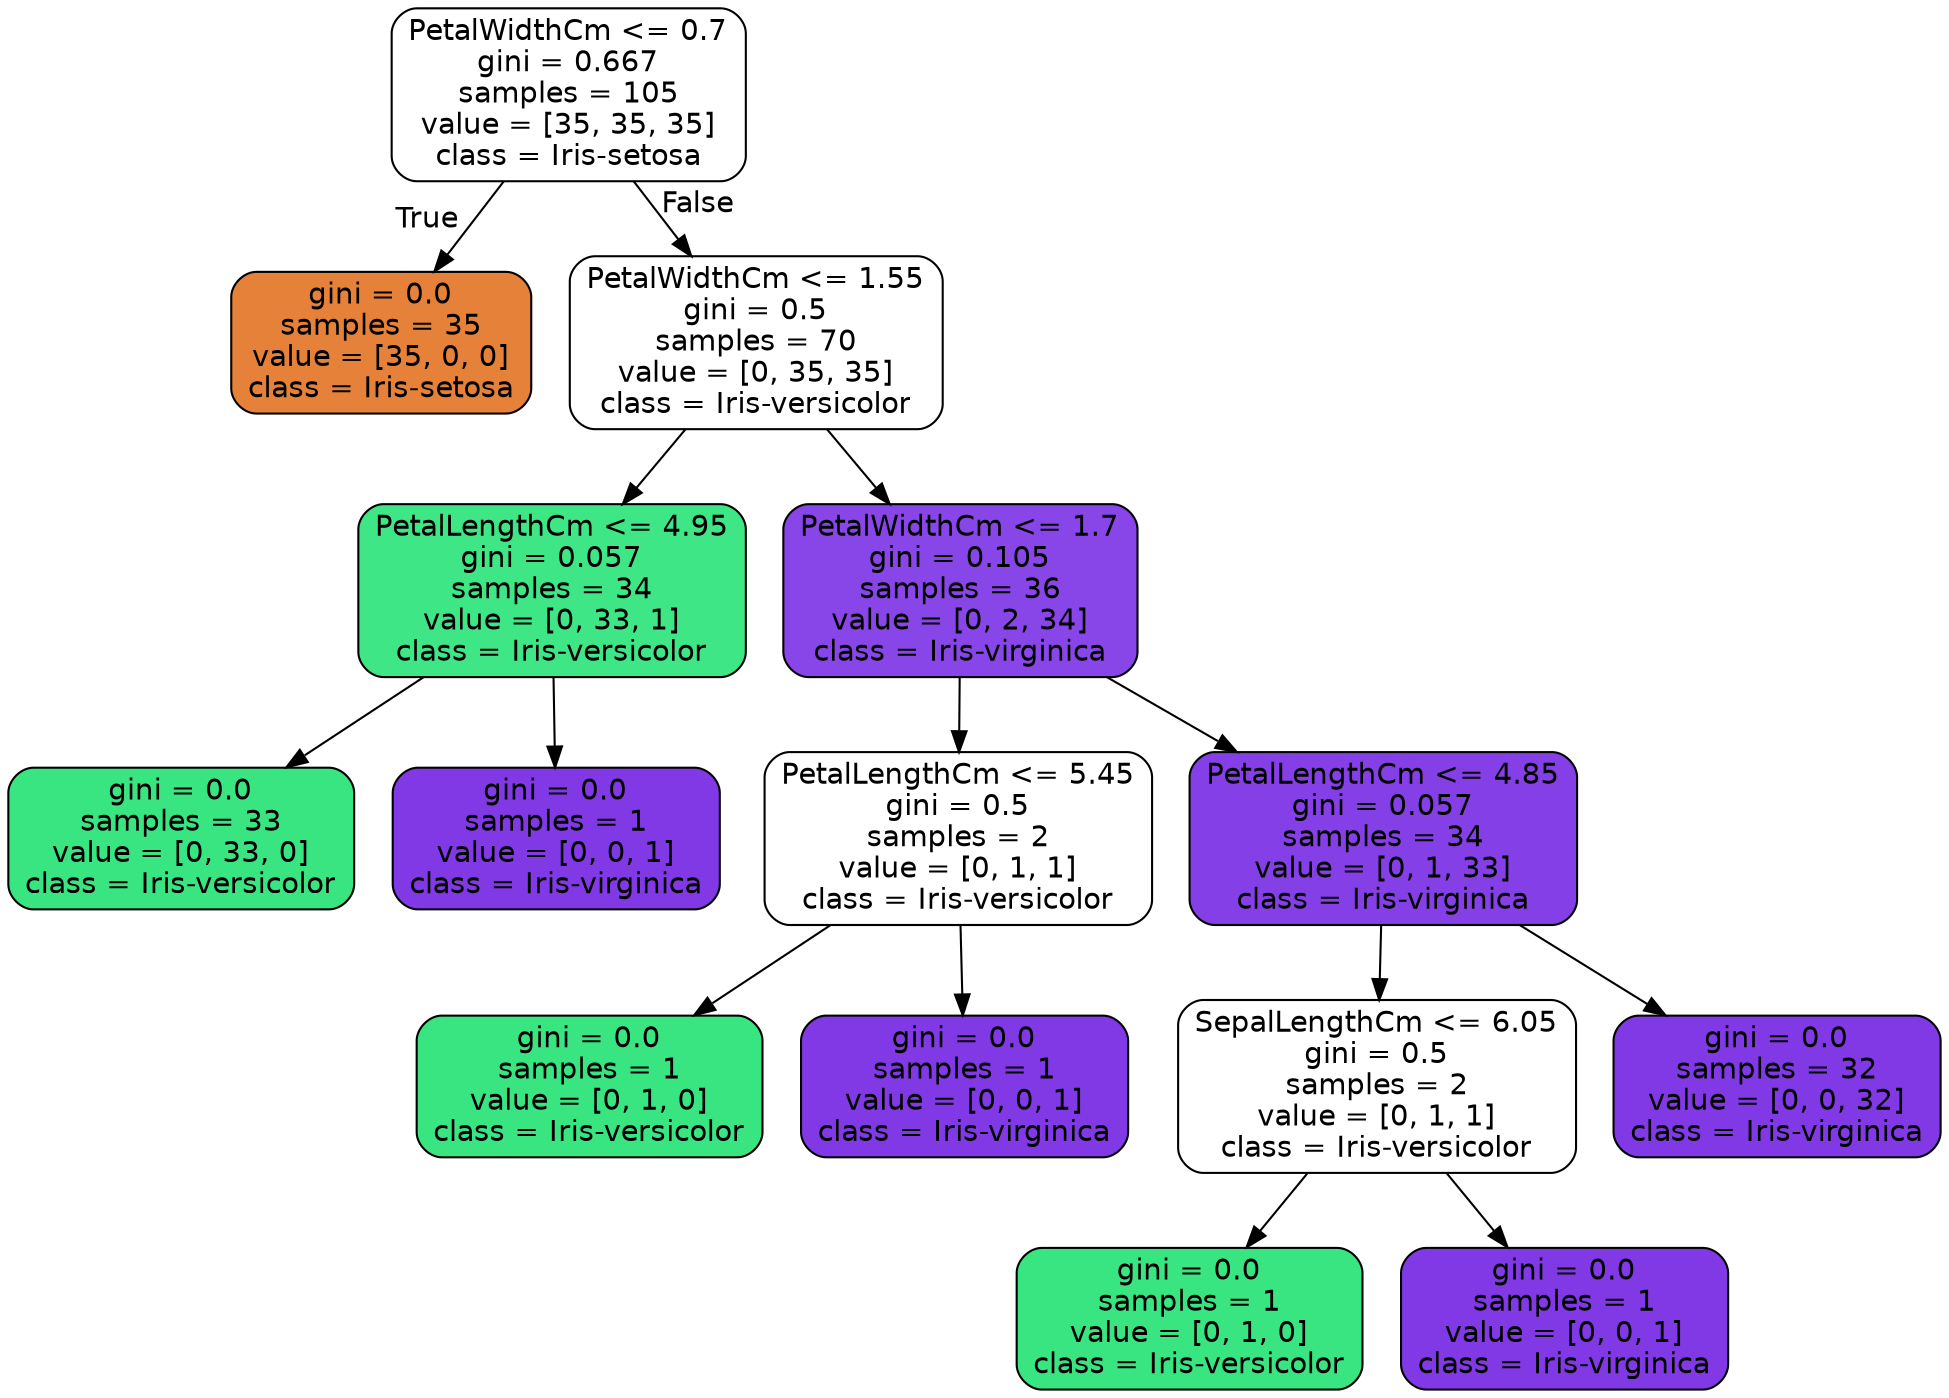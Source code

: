 digraph Tree {
node [shape=box, style="filled, rounded", color="black", fontname="helvetica"] ;
edge [fontname="helvetica"] ;
0 [label="PetalWidthCm <= 0.7\ngini = 0.667\nsamples = 105\nvalue = [35, 35, 35]\nclass = Iris-setosa", fillcolor="#ffffff"] ;
1 [label="gini = 0.0\nsamples = 35\nvalue = [35, 0, 0]\nclass = Iris-setosa", fillcolor="#e58139"] ;
0 -> 1 [labeldistance=2.5, labelangle=45, headlabel="True"] ;
2 [label="PetalWidthCm <= 1.55\ngini = 0.5\nsamples = 70\nvalue = [0, 35, 35]\nclass = Iris-versicolor", fillcolor="#ffffff"] ;
0 -> 2 [labeldistance=2.5, labelangle=-45, headlabel="False"] ;
3 [label="PetalLengthCm <= 4.95\ngini = 0.057\nsamples = 34\nvalue = [0, 33, 1]\nclass = Iris-versicolor", fillcolor="#3fe685"] ;
2 -> 3 ;
4 [label="gini = 0.0\nsamples = 33\nvalue = [0, 33, 0]\nclass = Iris-versicolor", fillcolor="#39e581"] ;
3 -> 4 ;
5 [label="gini = 0.0\nsamples = 1\nvalue = [0, 0, 1]\nclass = Iris-virginica", fillcolor="#8139e5"] ;
3 -> 5 ;
6 [label="PetalWidthCm <= 1.7\ngini = 0.105\nsamples = 36\nvalue = [0, 2, 34]\nclass = Iris-virginica", fillcolor="#8845e7"] ;
2 -> 6 ;
7 [label="PetalLengthCm <= 5.45\ngini = 0.5\nsamples = 2\nvalue = [0, 1, 1]\nclass = Iris-versicolor", fillcolor="#ffffff"] ;
6 -> 7 ;
8 [label="gini = 0.0\nsamples = 1\nvalue = [0, 1, 0]\nclass = Iris-versicolor", fillcolor="#39e581"] ;
7 -> 8 ;
9 [label="gini = 0.0\nsamples = 1\nvalue = [0, 0, 1]\nclass = Iris-virginica", fillcolor="#8139e5"] ;
7 -> 9 ;
10 [label="PetalLengthCm <= 4.85\ngini = 0.057\nsamples = 34\nvalue = [0, 1, 33]\nclass = Iris-virginica", fillcolor="#853fe6"] ;
6 -> 10 ;
11 [label="SepalLengthCm <= 6.05\ngini = 0.5\nsamples = 2\nvalue = [0, 1, 1]\nclass = Iris-versicolor", fillcolor="#ffffff"] ;
10 -> 11 ;
12 [label="gini = 0.0\nsamples = 1\nvalue = [0, 1, 0]\nclass = Iris-versicolor", fillcolor="#39e581"] ;
11 -> 12 ;
13 [label="gini = 0.0\nsamples = 1\nvalue = [0, 0, 1]\nclass = Iris-virginica", fillcolor="#8139e5"] ;
11 -> 13 ;
14 [label="gini = 0.0\nsamples = 32\nvalue = [0, 0, 32]\nclass = Iris-virginica", fillcolor="#8139e5"] ;
10 -> 14 ;
}